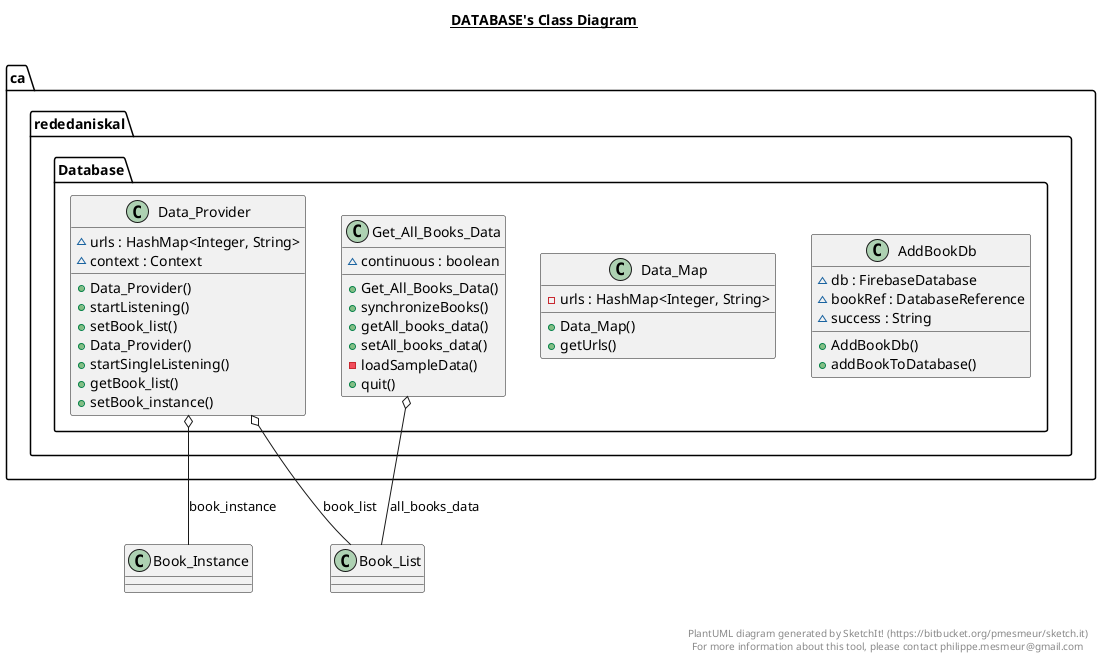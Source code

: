 @startuml

title __DATABASE's Class Diagram__\n

  package ca.rededaniskal {
    package ca.rededaniskal.Database {
      class AddBookDb {
          ~ db : FirebaseDatabase
          ~ bookRef : DatabaseReference
          ~ success : String
          + AddBookDb()
          + addBookToDatabase()
      }
    }
  }
  

  package ca.rededaniskal {
    package ca.rededaniskal.Database {
      class Data_Map {
          - urls : HashMap<Integer, String>
          + Data_Map()
          + getUrls()
      }
    }
  }
  

  package ca.rededaniskal {
    package ca.rededaniskal.Database {
      class Data_Provider {
          ~ urls : HashMap<Integer, String>
          ~ context : Context
          + Data_Provider()
          + startListening()
          + setBook_list()
          + Data_Provider()
          + startSingleListening()
          + getBook_list()
          + setBook_instance()
      }
    }
  }
  

  package ca.rededaniskal {
    package ca.rededaniskal.Database {
      class Get_All_Books_Data {
          ~ continuous : boolean
          + Get_All_Books_Data()
          + synchronizeBooks()
          + getAll_books_data()
          + setAll_books_data()
          - loadSampleData()
          + quit()
      }
    }
  }
  

  Data_Provider o-- Book_Instance : book_instance
  Data_Provider o-- Book_List : book_list
  Get_All_Books_Data o-- Book_List : all_books_data


right footer


PlantUML diagram generated by SketchIt! (https://bitbucket.org/pmesmeur/sketch.it)
For more information about this tool, please contact philippe.mesmeur@gmail.com
endfooter

@enduml

